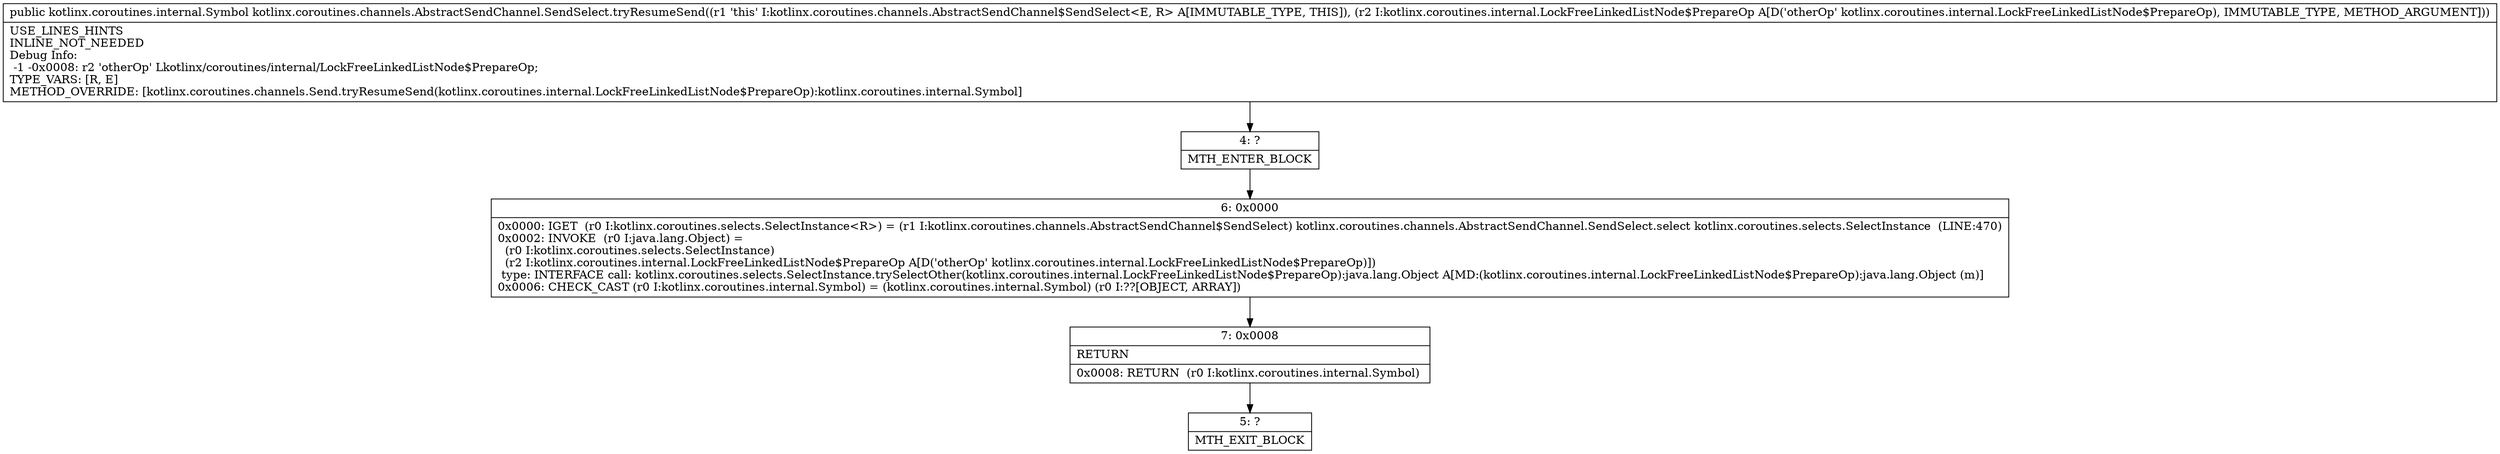 digraph "CFG forkotlinx.coroutines.channels.AbstractSendChannel.SendSelect.tryResumeSend(Lkotlinx\/coroutines\/internal\/LockFreeLinkedListNode$PrepareOp;)Lkotlinx\/coroutines\/internal\/Symbol;" {
Node_4 [shape=record,label="{4\:\ ?|MTH_ENTER_BLOCK\l}"];
Node_6 [shape=record,label="{6\:\ 0x0000|0x0000: IGET  (r0 I:kotlinx.coroutines.selects.SelectInstance\<R\>) = (r1 I:kotlinx.coroutines.channels.AbstractSendChannel$SendSelect) kotlinx.coroutines.channels.AbstractSendChannel.SendSelect.select kotlinx.coroutines.selects.SelectInstance  (LINE:470)\l0x0002: INVOKE  (r0 I:java.lang.Object) = \l  (r0 I:kotlinx.coroutines.selects.SelectInstance)\l  (r2 I:kotlinx.coroutines.internal.LockFreeLinkedListNode$PrepareOp A[D('otherOp' kotlinx.coroutines.internal.LockFreeLinkedListNode$PrepareOp)])\l type: INTERFACE call: kotlinx.coroutines.selects.SelectInstance.trySelectOther(kotlinx.coroutines.internal.LockFreeLinkedListNode$PrepareOp):java.lang.Object A[MD:(kotlinx.coroutines.internal.LockFreeLinkedListNode$PrepareOp):java.lang.Object (m)]\l0x0006: CHECK_CAST (r0 I:kotlinx.coroutines.internal.Symbol) = (kotlinx.coroutines.internal.Symbol) (r0 I:??[OBJECT, ARRAY]) \l}"];
Node_7 [shape=record,label="{7\:\ 0x0008|RETURN\l|0x0008: RETURN  (r0 I:kotlinx.coroutines.internal.Symbol) \l}"];
Node_5 [shape=record,label="{5\:\ ?|MTH_EXIT_BLOCK\l}"];
MethodNode[shape=record,label="{public kotlinx.coroutines.internal.Symbol kotlinx.coroutines.channels.AbstractSendChannel.SendSelect.tryResumeSend((r1 'this' I:kotlinx.coroutines.channels.AbstractSendChannel$SendSelect\<E, R\> A[IMMUTABLE_TYPE, THIS]), (r2 I:kotlinx.coroutines.internal.LockFreeLinkedListNode$PrepareOp A[D('otherOp' kotlinx.coroutines.internal.LockFreeLinkedListNode$PrepareOp), IMMUTABLE_TYPE, METHOD_ARGUMENT]))  | USE_LINES_HINTS\lINLINE_NOT_NEEDED\lDebug Info:\l  \-1 \-0x0008: r2 'otherOp' Lkotlinx\/coroutines\/internal\/LockFreeLinkedListNode$PrepareOp;\lTYPE_VARS: [R, E]\lMETHOD_OVERRIDE: [kotlinx.coroutines.channels.Send.tryResumeSend(kotlinx.coroutines.internal.LockFreeLinkedListNode$PrepareOp):kotlinx.coroutines.internal.Symbol]\l}"];
MethodNode -> Node_4;Node_4 -> Node_6;
Node_6 -> Node_7;
Node_7 -> Node_5;
}

